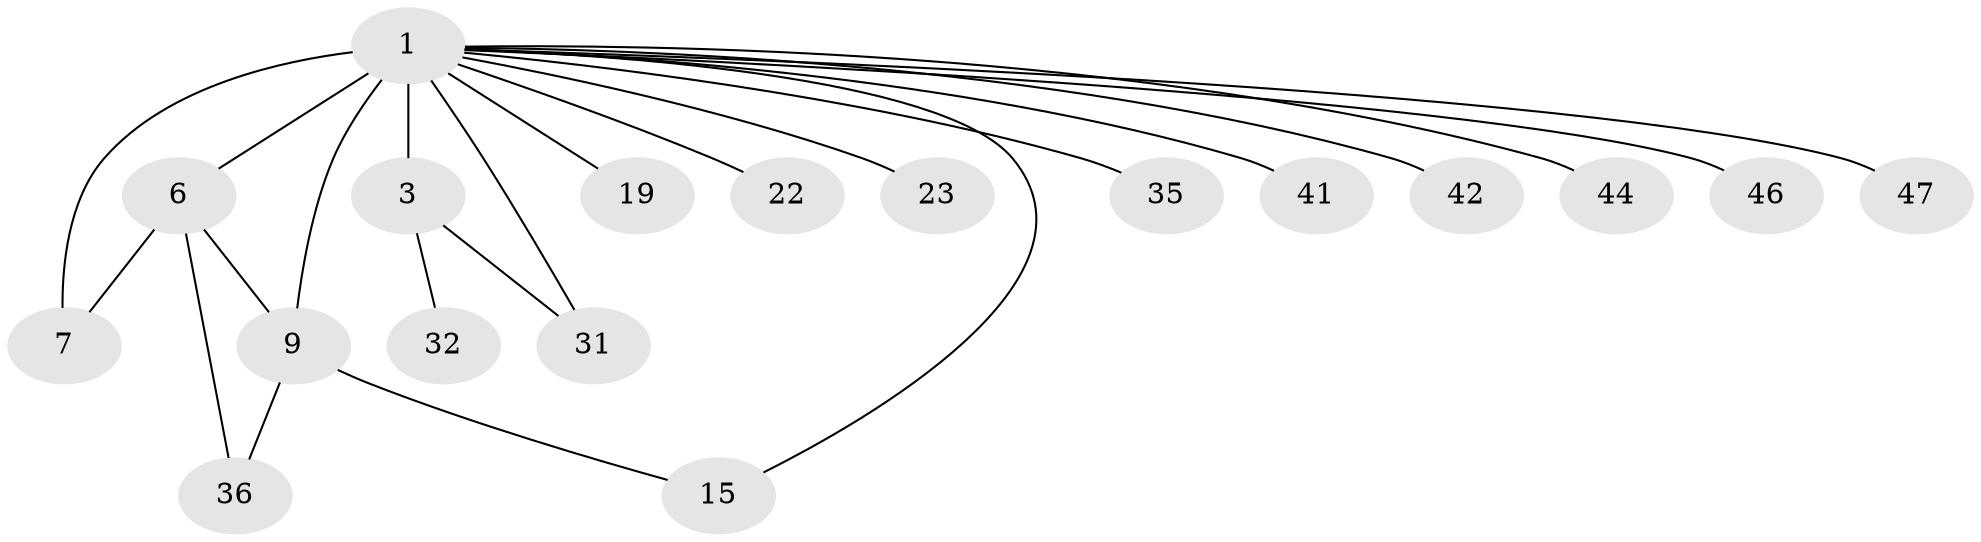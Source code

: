 // original degree distribution, {3: 0.07142857142857142, 24: 0.017857142857142856, 4: 0.08928571428571429, 5: 0.05357142857142857, 9: 0.017857142857142856, 6: 0.017857142857142856, 10: 0.017857142857142856, 1: 0.4642857142857143, 2: 0.23214285714285715, 8: 0.017857142857142856}
// Generated by graph-tools (version 1.1) at 2025/18/03/04/25 18:18:25]
// undirected, 18 vertices, 22 edges
graph export_dot {
graph [start="1"]
  node [color=gray90,style=filled];
  1 [super="+27+2+14"];
  3 [super="+24+25+50"];
  6 [super="+12+48+29"];
  7 [super="+16+26+13+17"];
  9 [super="+21+45+10+28"];
  15;
  19 [super="+52"];
  22;
  23;
  31 [super="+53"];
  32;
  35;
  36 [super="+43"];
  41;
  42;
  44;
  46;
  47;
  1 -- 31 [weight=2];
  1 -- 3;
  1 -- 6 [weight=3];
  1 -- 7 [weight=4];
  1 -- 9 [weight=5];
  1 -- 15;
  1 -- 19;
  1 -- 22;
  1 -- 23;
  1 -- 35;
  1 -- 41;
  1 -- 42;
  1 -- 44;
  1 -- 46;
  1 -- 47;
  3 -- 32;
  3 -- 31;
  6 -- 36;
  6 -- 7;
  6 -- 9;
  9 -- 36;
  9 -- 15;
}
